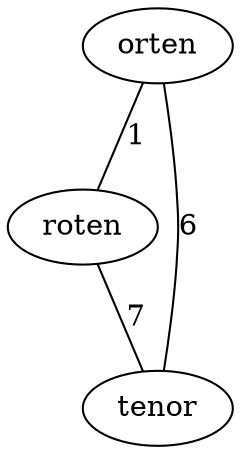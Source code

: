 graph {
	orten -- roten [ label="1" ];
	orten -- tenor [ label="6" ];
	roten -- tenor [ label="7" ];
}